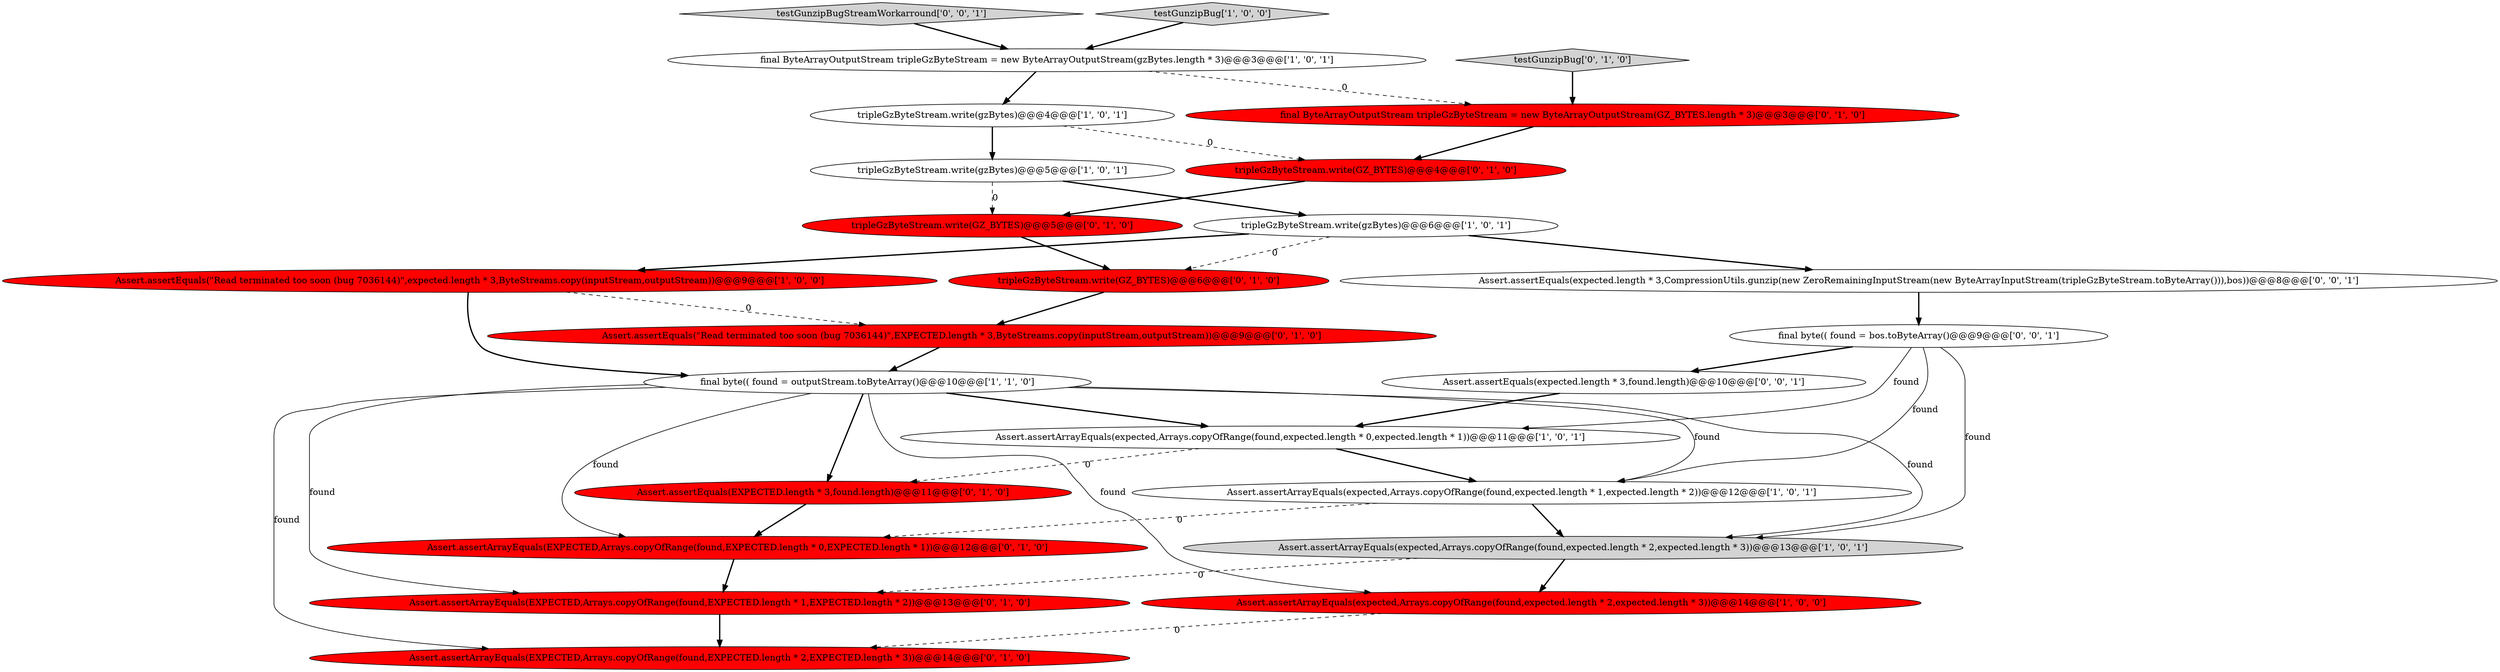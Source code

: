 digraph {
12 [style = filled, label = "Assert.assertArrayEquals(EXPECTED,Arrays.copyOfRange(found,EXPECTED.length * 1,EXPECTED.length * 2))@@@13@@@['0', '1', '0']", fillcolor = red, shape = ellipse image = "AAA1AAABBB2BBB"];
2 [style = filled, label = "Assert.assertArrayEquals(expected,Arrays.copyOfRange(found,expected.length * 2,expected.length * 3))@@@14@@@['1', '0', '0']", fillcolor = red, shape = ellipse image = "AAA1AAABBB1BBB"];
15 [style = filled, label = "tripleGzByteStream.write(GZ_BYTES)@@@4@@@['0', '1', '0']", fillcolor = red, shape = ellipse image = "AAA1AAABBB2BBB"];
18 [style = filled, label = "Assert.assertArrayEquals(EXPECTED,Arrays.copyOfRange(found,EXPECTED.length * 2,EXPECTED.length * 3))@@@14@@@['0', '1', '0']", fillcolor = red, shape = ellipse image = "AAA1AAABBB2BBB"];
1 [style = filled, label = "Assert.assertArrayEquals(expected,Arrays.copyOfRange(found,expected.length * 2,expected.length * 3))@@@13@@@['1', '0', '1']", fillcolor = lightgray, shape = ellipse image = "AAA0AAABBB1BBB"];
17 [style = filled, label = "tripleGzByteStream.write(GZ_BYTES)@@@5@@@['0', '1', '0']", fillcolor = red, shape = ellipse image = "AAA1AAABBB2BBB"];
8 [style = filled, label = "Assert.assertArrayEquals(expected,Arrays.copyOfRange(found,expected.length * 0,expected.length * 1))@@@11@@@['1', '0', '1']", fillcolor = white, shape = ellipse image = "AAA0AAABBB1BBB"];
3 [style = filled, label = "tripleGzByteStream.write(gzBytes)@@@4@@@['1', '0', '1']", fillcolor = white, shape = ellipse image = "AAA0AAABBB1BBB"];
13 [style = filled, label = "Assert.assertArrayEquals(EXPECTED,Arrays.copyOfRange(found,EXPECTED.length * 0,EXPECTED.length * 1))@@@12@@@['0', '1', '0']", fillcolor = red, shape = ellipse image = "AAA1AAABBB2BBB"];
20 [style = filled, label = "final ByteArrayOutputStream tripleGzByteStream = new ByteArrayOutputStream(GZ_BYTES.length * 3)@@@3@@@['0', '1', '0']", fillcolor = red, shape = ellipse image = "AAA1AAABBB2BBB"];
6 [style = filled, label = "tripleGzByteStream.write(gzBytes)@@@6@@@['1', '0', '1']", fillcolor = white, shape = ellipse image = "AAA0AAABBB1BBB"];
5 [style = filled, label = "Assert.assertArrayEquals(expected,Arrays.copyOfRange(found,expected.length * 1,expected.length * 2))@@@12@@@['1', '0', '1']", fillcolor = white, shape = ellipse image = "AAA0AAABBB1BBB"];
21 [style = filled, label = "testGunzipBugStreamWorkarround['0', '0', '1']", fillcolor = lightgray, shape = diamond image = "AAA0AAABBB3BBB"];
10 [style = filled, label = "Assert.assertEquals(\"Read terminated too soon (bug 7036144)\",expected.length * 3,ByteStreams.copy(inputStream,outputStream))@@@9@@@['1', '0', '0']", fillcolor = red, shape = ellipse image = "AAA1AAABBB1BBB"];
14 [style = filled, label = "testGunzipBug['0', '1', '0']", fillcolor = lightgray, shape = diamond image = "AAA0AAABBB2BBB"];
7 [style = filled, label = "tripleGzByteStream.write(gzBytes)@@@5@@@['1', '0', '1']", fillcolor = white, shape = ellipse image = "AAA0AAABBB1BBB"];
22 [style = filled, label = "Assert.assertEquals(expected.length * 3,found.length)@@@10@@@['0', '0', '1']", fillcolor = white, shape = ellipse image = "AAA0AAABBB3BBB"];
9 [style = filled, label = "testGunzipBug['1', '0', '0']", fillcolor = lightgray, shape = diamond image = "AAA0AAABBB1BBB"];
0 [style = filled, label = "final byte(( found = outputStream.toByteArray()@@@10@@@['1', '1', '0']", fillcolor = white, shape = ellipse image = "AAA0AAABBB1BBB"];
4 [style = filled, label = "final ByteArrayOutputStream tripleGzByteStream = new ByteArrayOutputStream(gzBytes.length * 3)@@@3@@@['1', '0', '1']", fillcolor = white, shape = ellipse image = "AAA0AAABBB1BBB"];
19 [style = filled, label = "Assert.assertEquals(\"Read terminated too soon (bug 7036144)\",EXPECTED.length * 3,ByteStreams.copy(inputStream,outputStream))@@@9@@@['0', '1', '0']", fillcolor = red, shape = ellipse image = "AAA1AAABBB2BBB"];
16 [style = filled, label = "Assert.assertEquals(EXPECTED.length * 3,found.length)@@@11@@@['0', '1', '0']", fillcolor = red, shape = ellipse image = "AAA1AAABBB2BBB"];
24 [style = filled, label = "Assert.assertEquals(expected.length * 3,CompressionUtils.gunzip(new ZeroRemainingInputStream(new ByteArrayInputStream(tripleGzByteStream.toByteArray())),bos))@@@8@@@['0', '0', '1']", fillcolor = white, shape = ellipse image = "AAA0AAABBB3BBB"];
23 [style = filled, label = "final byte(( found = bos.toByteArray()@@@9@@@['0', '0', '1']", fillcolor = white, shape = ellipse image = "AAA0AAABBB3BBB"];
11 [style = filled, label = "tripleGzByteStream.write(GZ_BYTES)@@@6@@@['0', '1', '0']", fillcolor = red, shape = ellipse image = "AAA1AAABBB2BBB"];
5->13 [style = dashed, label="0"];
0->2 [style = solid, label="found"];
4->3 [style = bold, label=""];
0->16 [style = bold, label=""];
0->12 [style = solid, label="found"];
16->13 [style = bold, label=""];
8->16 [style = dashed, label="0"];
23->8 [style = solid, label="found"];
23->1 [style = solid, label="found"];
7->17 [style = dashed, label="0"];
23->5 [style = solid, label="found"];
10->19 [style = dashed, label="0"];
9->4 [style = bold, label=""];
6->11 [style = dashed, label="0"];
6->24 [style = bold, label=""];
0->13 [style = solid, label="found"];
11->19 [style = bold, label=""];
0->1 [style = solid, label="found"];
24->23 [style = bold, label=""];
19->0 [style = bold, label=""];
22->8 [style = bold, label=""];
1->12 [style = dashed, label="0"];
5->1 [style = bold, label=""];
15->17 [style = bold, label=""];
13->12 [style = bold, label=""];
23->22 [style = bold, label=""];
8->5 [style = bold, label=""];
3->7 [style = bold, label=""];
4->20 [style = dashed, label="0"];
6->10 [style = bold, label=""];
10->0 [style = bold, label=""];
7->6 [style = bold, label=""];
12->18 [style = bold, label=""];
0->8 [style = bold, label=""];
2->18 [style = dashed, label="0"];
3->15 [style = dashed, label="0"];
1->2 [style = bold, label=""];
0->18 [style = solid, label="found"];
20->15 [style = bold, label=""];
0->5 [style = solid, label="found"];
14->20 [style = bold, label=""];
21->4 [style = bold, label=""];
17->11 [style = bold, label=""];
}
